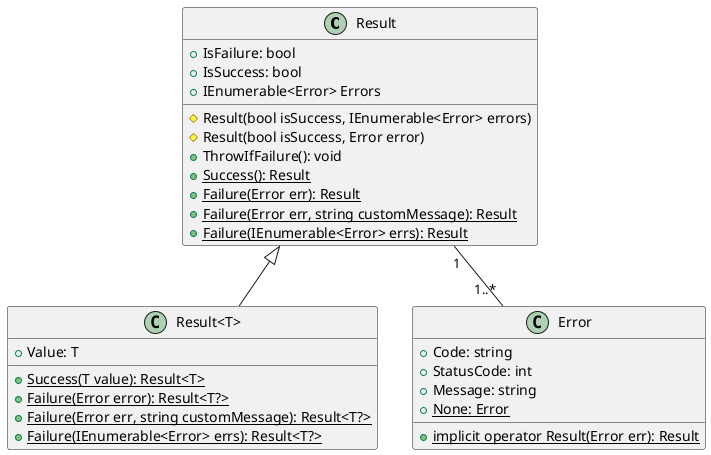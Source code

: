 @startuml ResultAndError
together {
    class Result {
        +IsFailure: bool
        +IsSuccess: bool
        +IEnumerable<Error> Errors
        #Result(bool isSuccess, IEnumerable<Error> errors)
        #Result(bool isSuccess, Error error)
        +ThrowIfFailure(): void
        {static} +Success(): Result
        {static} +Failure(Error err): Result
        {static} +Failure(Error err, string customMessage): Result
        {static} +Failure(IEnumerable<Error> errs): Result
    }

    class "Result<T>" {
        +Value: T
        {static} +Success(T value): Result<T>
        {static} +Failure(Error error): Result<T?>
        {static} +Failure(Error err, string customMessage): Result<T?>
        {static} +Failure(IEnumerable<Error> errs): Result<T?>
    }

    class Error {
        +Code: string
        +StatusCode: int
        +Message: string
        {static} +None: Error
        {static} +implicit operator Result(Error err): Result
    }
}

Result "1" --"1..*" Error
Result <|-- "Result<T>"
@enduml